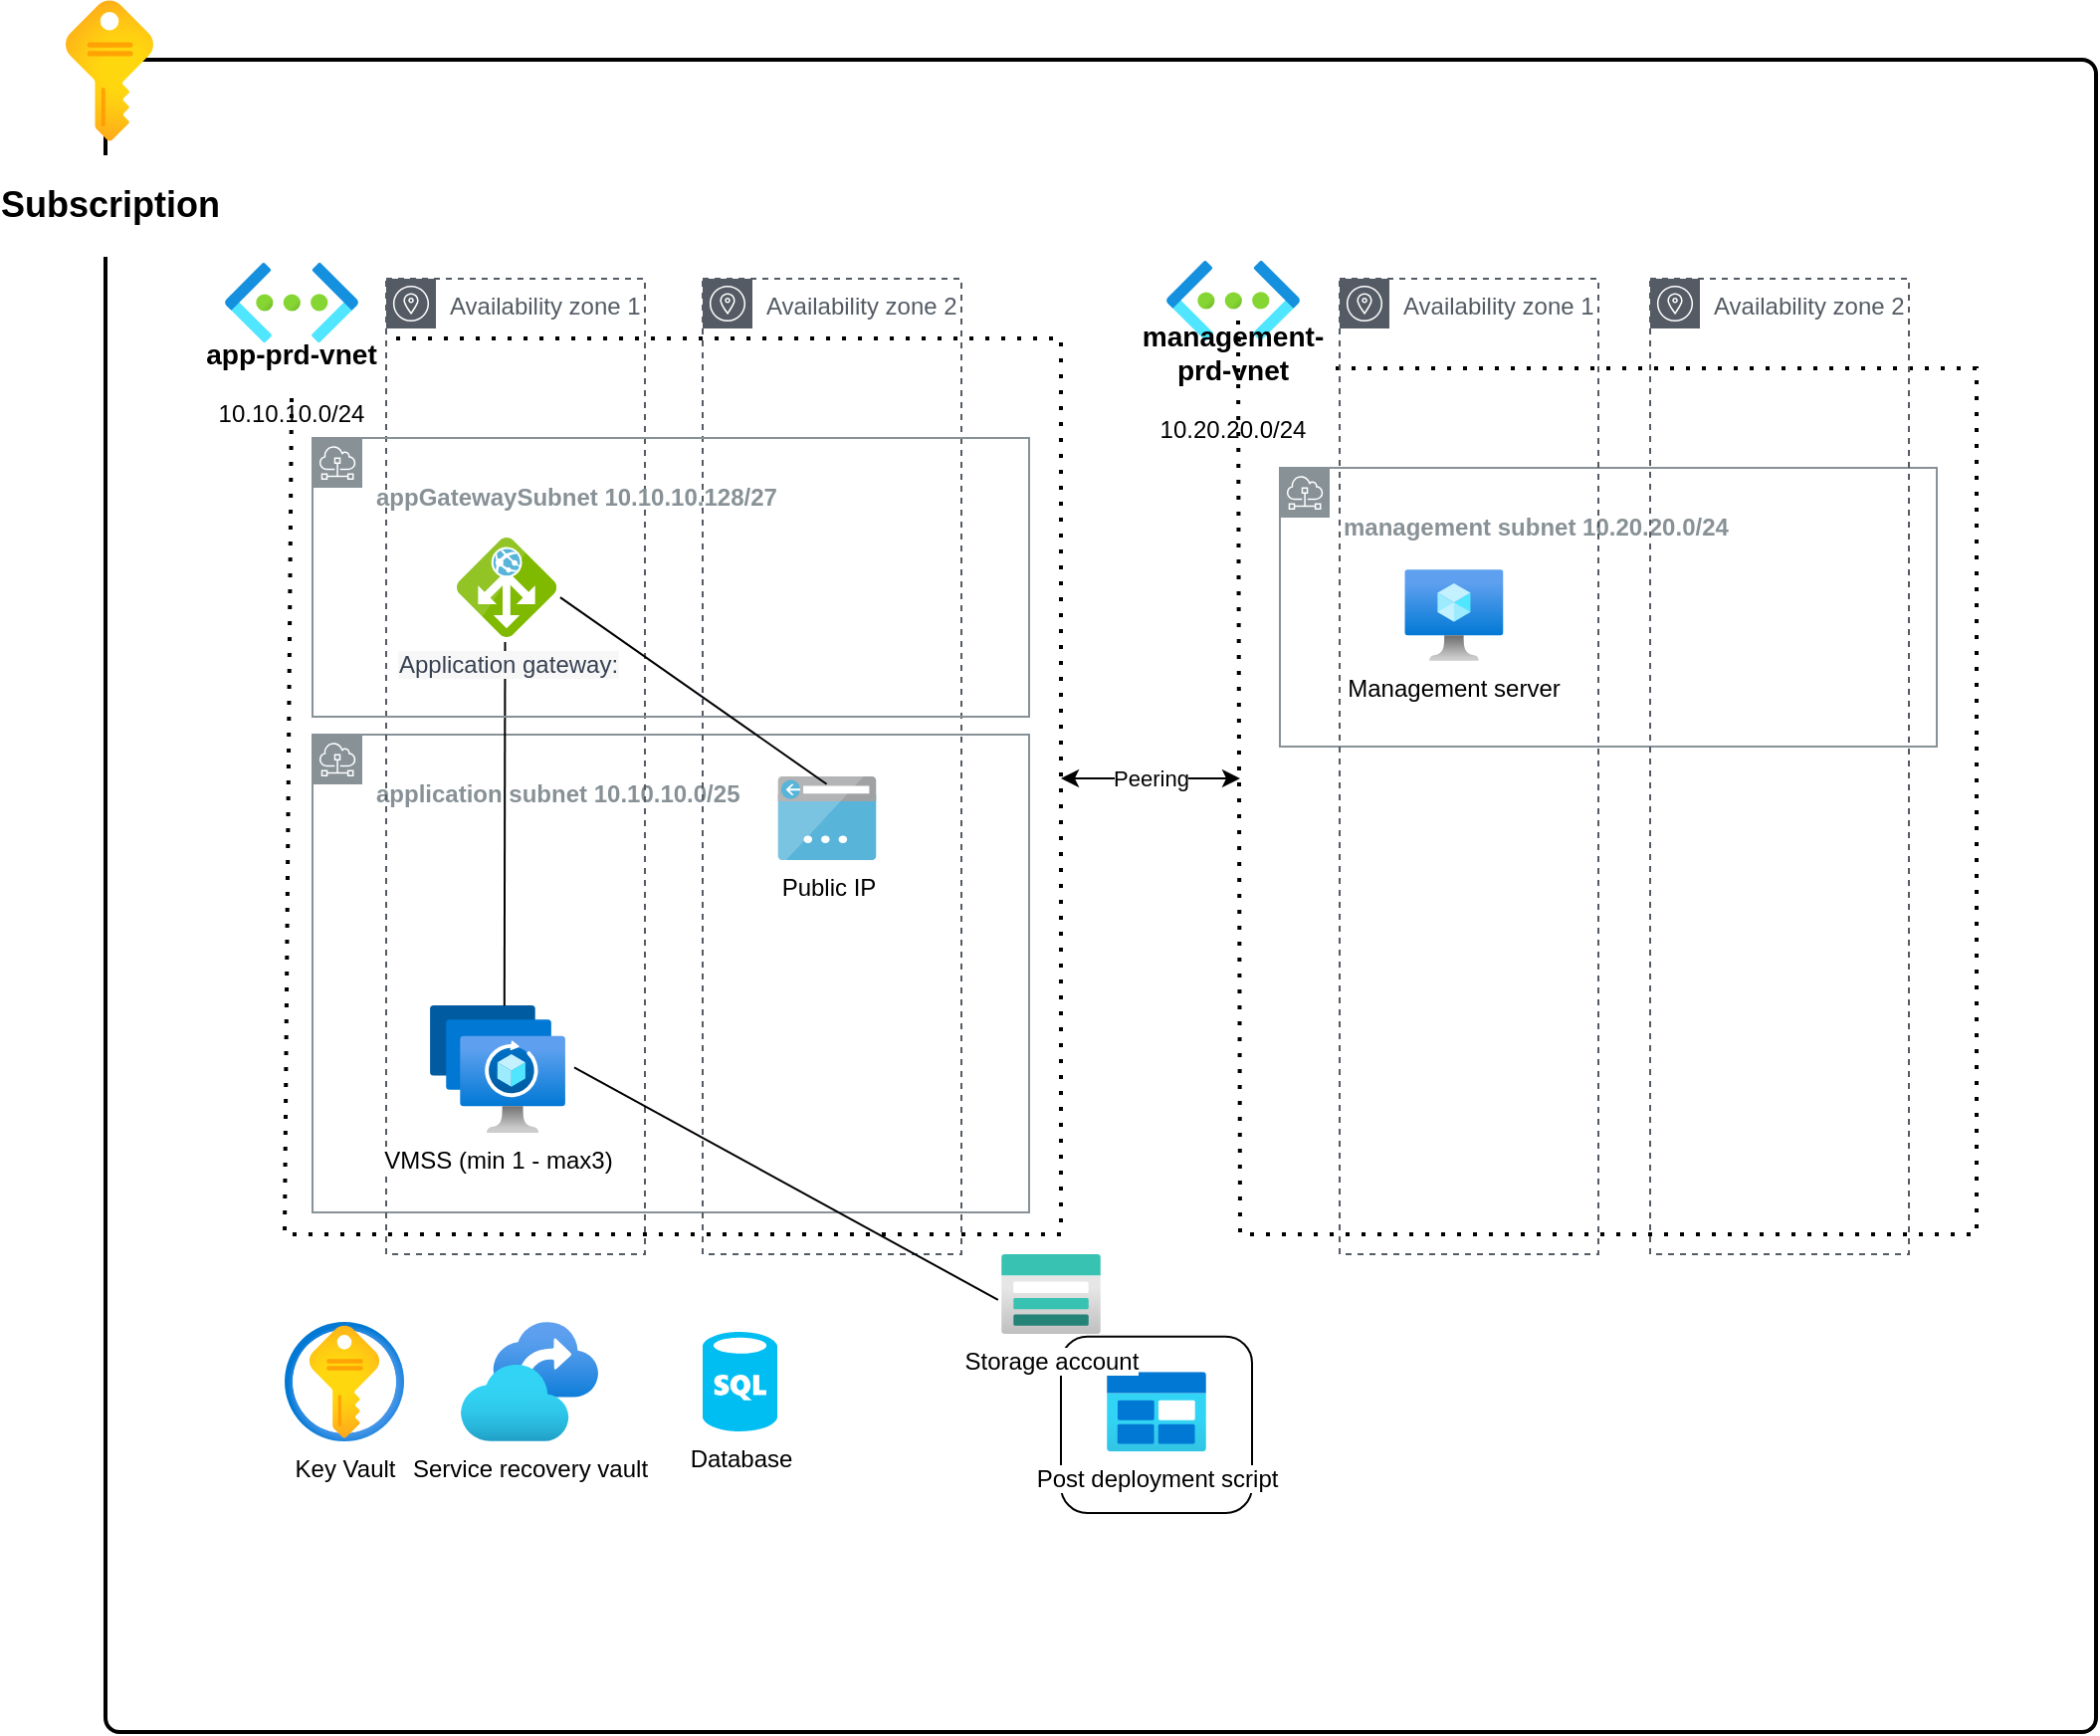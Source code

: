 <mxfile>
    <diagram name="Page-1" id="cYlu6envv1czvwRp3Ll9">
        <mxGraphModel dx="1855" dy="325" grid="1" gridSize="10" guides="1" tooltips="0" connect="1" arrows="1" fold="1" page="1" pageScale="1" pageWidth="827" pageHeight="1169" math="0" shadow="0">
            <root>
                <mxCell id="0"/>
                <mxCell id="1" parent="0"/>
                <mxCell id="RFbAg6HDRsfOQvqRXKBl-13" value="" style="rounded=1;whiteSpace=wrap;html=1;absoluteArcSize=1;arcSize=14;strokeWidth=2;" parent="1" vertex="1">
                    <mxGeometry x="-190" y="60" width="1000" height="840" as="geometry"/>
                </mxCell>
                <mxCell id="RFbAg6HDRsfOQvqRXKBl-3" value="&lt;h4&gt;application subnet 10.10.10.0/25&lt;/h4&gt;" style="sketch=0;outlineConnect=0;gradientColor=none;html=1;whiteSpace=wrap;fontSize=12;fontStyle=0;shape=mxgraph.aws4.group;grIcon=mxgraph.aws4.group_subnet;strokeColor=#879196;fillColor=none;verticalAlign=top;align=left;spacingLeft=30;fontColor=#879196;dashed=0;" parent="1" vertex="1">
                    <mxGeometry x="-86" y="399" width="360" height="240" as="geometry"/>
                </mxCell>
                <mxCell id="RFbAg6HDRsfOQvqRXKBl-2" value="" style="image;aspect=fixed;html=1;points=[];align=center;fontSize=12;image=img/lib/azure2/networking/Virtual_Networks.svg;" parent="1" vertex="1">
                    <mxGeometry x="343" y="161" width="67" height="40" as="geometry"/>
                </mxCell>
                <mxCell id="RFbAg6HDRsfOQvqRXKBl-4" value="&lt;h4&gt;management subnet 10.20.20.0/24&lt;/h4&gt;" style="sketch=0;outlineConnect=0;gradientColor=none;html=1;whiteSpace=wrap;fontSize=12;fontStyle=0;shape=mxgraph.aws4.group;grIcon=mxgraph.aws4.group_subnet;strokeColor=#879196;fillColor=none;verticalAlign=top;align=left;spacingLeft=30;fontColor=#879196;dashed=0;" parent="1" vertex="1">
                    <mxGeometry x="400" y="265" width="330" height="140" as="geometry"/>
                </mxCell>
                <mxCell id="RFbAg6HDRsfOQvqRXKBl-5" value="" style="endArrow=none;dashed=1;html=1;dashPattern=1 3;strokeWidth=2;rounded=0;entryX=0.541;entryY=1.016;entryDx=0;entryDy=0;entryPerimeter=0;" parent="1" source="RFbAg6HDRsfOQvqRXKBl-11" target="RFbAg6HDRsfOQvqRXKBl-2" edge="1">
                    <mxGeometry width="50" height="50" relative="1" as="geometry">
                        <mxPoint x="379" y="191" as="sourcePoint"/>
                        <mxPoint x="409" y="240" as="targetPoint"/>
                        <Array as="points"/>
                    </mxGeometry>
                </mxCell>
                <object label="" app-prd-vnet="" id="RFbAg6HDRsfOQvqRXKBl-6">
                    <mxCell style="image;aspect=fixed;html=1;points=[];align=center;fontSize=12;image=img/lib/azure2/networking/Virtual_Networks.svg;" parent="1" vertex="1">
                        <mxGeometry x="-130" y="162" width="67" height="40" as="geometry"/>
                    </mxCell>
                </object>
                <mxCell id="RFbAg6HDRsfOQvqRXKBl-7" value="" style="endArrow=none;dashed=1;html=1;dashPattern=1 3;strokeWidth=2;rounded=0;entryX=1;entryY=0;entryDx=0;entryDy=0;exitX=0.5;exitY=1;exitDx=0;exitDy=0;" parent="1" source="RFbAg6HDRsfOQvqRXKBl-9" target="RFbAg6HDRsfOQvqRXKBl-9" edge="1">
                    <mxGeometry width="50" height="50" relative="1" as="geometry">
                        <mxPoint x="-94" y="191" as="sourcePoint"/>
                        <mxPoint x="300" y="250" as="targetPoint"/>
                        <Array as="points">
                            <mxPoint x="-100" y="650"/>
                            <mxPoint x="290" y="650"/>
                            <mxPoint x="290" y="360"/>
                            <mxPoint x="290" y="200"/>
                        </Array>
                    </mxGeometry>
                </mxCell>
                <mxCell id="RFbAg6HDRsfOQvqRXKBl-8" value="Peering" style="endArrow=classic;startArrow=classic;html=1;rounded=0;" parent="1" edge="1">
                    <mxGeometry width="50" height="50" relative="1" as="geometry">
                        <mxPoint x="290" y="421" as="sourcePoint"/>
                        <mxPoint x="380" y="421" as="targetPoint"/>
                    </mxGeometry>
                </mxCell>
                <mxCell id="RFbAg6HDRsfOQvqRXKBl-9" value="&lt;h3&gt;app-prd-vnet&lt;/h3&gt;&lt;div&gt;10.10.10.0/24&lt;/div&gt;" style="text;strokeColor=none;align=center;fillColor=none;html=1;verticalAlign=middle;whiteSpace=wrap;rounded=0;" parent="1" vertex="1">
                    <mxGeometry x="-143" y="200" width="93" height="30" as="geometry"/>
                </mxCell>
                <mxCell id="RFbAg6HDRsfOQvqRXKBl-12" value="" style="endArrow=none;dashed=1;html=1;dashPattern=1 3;strokeWidth=2;rounded=0;entryX=1;entryY=0.5;entryDx=0;entryDy=0;" parent="1" target="RFbAg6HDRsfOQvqRXKBl-11" edge="1">
                    <mxGeometry width="50" height="50" relative="1" as="geometry">
                        <mxPoint x="379" y="191" as="sourcePoint"/>
                        <mxPoint x="379" y="191" as="targetPoint"/>
                        <Array as="points">
                            <mxPoint x="380" y="650"/>
                            <mxPoint x="750" y="650"/>
                            <mxPoint x="750" y="420"/>
                            <mxPoint x="750" y="215"/>
                        </Array>
                    </mxGeometry>
                </mxCell>
                <mxCell id="RFbAg6HDRsfOQvqRXKBl-11" value="&lt;h3&gt;management-prd-vnet&lt;/h3&gt;&lt;div&gt;10.20.20.0/24&lt;/div&gt;" style="text;strokeColor=none;align=center;fillColor=none;html=1;verticalAlign=middle;whiteSpace=wrap;rounded=0;" parent="1" vertex="1">
                    <mxGeometry x="330" y="200" width="93" height="30" as="geometry"/>
                </mxCell>
                <mxCell id="RFbAg6HDRsfOQvqRXKBl-14" value="Key Vault" style="image;aspect=fixed;html=1;points=[];align=center;fontSize=12;image=img/lib/azure2/security/Key_Vaults.svg;" parent="1" vertex="1">
                    <mxGeometry x="-100" y="694" width="60" height="60" as="geometry"/>
                </mxCell>
                <mxCell id="RFbAg6HDRsfOQvqRXKBl-16" value="&lt;h2&gt;Subscription&lt;/h2&gt;" style="image;aspect=fixed;html=1;points=[];align=center;fontSize=12;image=img/lib/azure2/general/Subscriptions.svg;" parent="1" vertex="1">
                    <mxGeometry x="-210" y="30" width="44" height="71" as="geometry"/>
                </mxCell>
                <mxCell id="RFbAg6HDRsfOQvqRXKBl-19" value="Availability zone 1" style="sketch=0;outlineConnect=0;gradientColor=none;html=1;whiteSpace=wrap;fontSize=12;fontStyle=0;shape=mxgraph.aws4.group;grIcon=mxgraph.aws4.group_availability_zone;strokeColor=#545B64;fillColor=none;verticalAlign=top;align=left;spacingLeft=30;fontColor=#545B64;dashed=1;" parent="1" vertex="1">
                    <mxGeometry x="-49" y="170" width="130" height="490" as="geometry"/>
                </mxCell>
                <mxCell id="RFbAg6HDRsfOQvqRXKBl-20" value="Availability zone 2" style="sketch=0;outlineConnect=0;gradientColor=none;html=1;whiteSpace=wrap;fontSize=12;fontStyle=0;shape=mxgraph.aws4.group;grIcon=mxgraph.aws4.group_availability_zone;strokeColor=#545B64;fillColor=none;verticalAlign=top;align=left;spacingLeft=30;fontColor=#545B64;dashed=1;" parent="1" vertex="1">
                    <mxGeometry x="110" y="170" width="130" height="490" as="geometry"/>
                </mxCell>
                <mxCell id="RFbAg6HDRsfOQvqRXKBl-21" value="Availability zone 1" style="sketch=0;outlineConnect=0;gradientColor=none;html=1;whiteSpace=wrap;fontSize=12;fontStyle=0;shape=mxgraph.aws4.group;grIcon=mxgraph.aws4.group_availability_zone;strokeColor=#545B64;fillColor=none;verticalAlign=top;align=left;spacingLeft=30;fontColor=#545B64;dashed=1;" parent="1" vertex="1">
                    <mxGeometry x="430" y="170" width="130" height="490" as="geometry"/>
                </mxCell>
                <mxCell id="RFbAg6HDRsfOQvqRXKBl-22" value="Availability zone 2" style="sketch=0;outlineConnect=0;gradientColor=none;html=1;whiteSpace=wrap;fontSize=12;fontStyle=0;shape=mxgraph.aws4.group;grIcon=mxgraph.aws4.group_availability_zone;strokeColor=#545B64;fillColor=none;verticalAlign=top;align=left;spacingLeft=30;fontColor=#545B64;dashed=1;" parent="1" vertex="1">
                    <mxGeometry x="586" y="170" width="130" height="490" as="geometry"/>
                </mxCell>
                <mxCell id="RFbAg6HDRsfOQvqRXKBl-24" value="Service recovery vault" style="image;aspect=fixed;html=1;points=[];align=center;fontSize=12;image=img/lib/azure2/migrate/Recovery_Services_Vaults.svg;" parent="1" vertex="1">
                    <mxGeometry x="-11.5" y="694" width="69" height="60" as="geometry"/>
                </mxCell>
                <mxCell id="RFbAg6HDRsfOQvqRXKBl-31" value="Management server" style="image;aspect=fixed;html=1;points=[];align=center;fontSize=12;image=img/lib/azure2/compute/Virtual_Machine.svg;" parent="1" vertex="1">
                    <mxGeometry x="462.66" y="316" width="49.6" height="46" as="geometry"/>
                </mxCell>
                <mxCell id="10" value="VMSS (min 1 - max3)" style="aspect=fixed;html=1;points=[];align=center;image;fontSize=12;image=img/lib/azure2/networking/Spot_VMSS.svg;fontFamily=Helvetica;" parent="1" vertex="1">
                    <mxGeometry x="-27" y="535" width="68" height="64" as="geometry"/>
                </mxCell>
                <mxCell id="8" value="" style="group" parent="1" vertex="1" connectable="0">
                    <mxGeometry x="260" y="660" width="126" height="130" as="geometry"/>
                </mxCell>
                <mxCell id="RFbAg6HDRsfOQvqRXKBl-28" value="" style="rounded=1;whiteSpace=wrap;html=1;" parent="8" vertex="1">
                    <mxGeometry x="30" y="41.364" width="96" height="88.636" as="geometry"/>
                </mxCell>
                <mxCell id="RFbAg6HDRsfOQvqRXKBl-25" value="Post deployment script" style="image;aspect=fixed;html=1;points=[];align=center;fontSize=12;image=img/lib/azure2/general/Blob_Block.svg;" parent="8" vertex="1">
                    <mxGeometry x="53" y="59.091" width="50" height="40" as="geometry"/>
                </mxCell>
                <mxCell id="RFbAg6HDRsfOQvqRXKBl-23" value="Storage account" style="image;aspect=fixed;html=1;points=[];align=center;fontSize=12;image=img/lib/azure2/storage/Storage_Accounts.svg;" parent="8" vertex="1">
                    <mxGeometry width="50" height="40" as="geometry"/>
                </mxCell>
                <mxCell id="6" value="" style="endArrow=none;html=1;entryX=0.485;entryY=1.049;entryDx=0;entryDy=0;entryPerimeter=0;exitX=0.55;exitY=0.003;exitDx=0;exitDy=0;exitPerimeter=0;" parent="1" source="10" target="9" edge="1">
                    <mxGeometry width="50" height="50" relative="1" as="geometry">
                        <mxPoint x="46.913" y="398" as="sourcePoint"/>
                        <mxPoint x="16" y="345" as="targetPoint"/>
                    </mxGeometry>
                </mxCell>
                <mxCell id="12" value="&lt;h4&gt;appGatewaySubnet 10.10.10.128/27&lt;/h4&gt;" style="sketch=0;outlineConnect=0;gradientColor=none;html=1;whiteSpace=wrap;fontSize=12;fontStyle=0;shape=mxgraph.aws4.group;grIcon=mxgraph.aws4.group_subnet;strokeColor=#879196;fillColor=none;verticalAlign=top;align=left;spacingLeft=30;fontColor=#879196;dashed=0;" parent="1" vertex="1">
                    <mxGeometry x="-86" y="250" width="360" height="140" as="geometry"/>
                </mxCell>
                <mxCell id="9" value="&lt;span style=&quot;color: rgb(55, 65, 81); text-align: left; background-color: rgb(247, 247, 248);&quot;&gt;&lt;font style=&quot;font-size: 12px;&quot;&gt;Application gateway:&lt;/font&gt;&lt;br&gt;&lt;/span&gt;" style="sketch=0;aspect=fixed;html=1;points=[];align=center;image;fontSize=12;image=img/lib/mscae/Application_Gateway.svg;" parent="1" vertex="1">
                    <mxGeometry x="-13.5" y="300" width="50" height="50" as="geometry"/>
                </mxCell>
                <mxCell id="11" value="Database" style="verticalLabelPosition=bottom;html=1;verticalAlign=top;align=center;strokeColor=none;fillColor=#00BEF2;shape=mxgraph.azure.sql_database;fontFamily=Helvetica;fontSize=12;" parent="1" vertex="1">
                    <mxGeometry x="110" y="699" width="37.5" height="50" as="geometry"/>
                </mxCell>
                <mxCell id="13" value="" style="endArrow=none;html=1;entryX=1.066;entryY=0.487;entryDx=0;entryDy=0;entryPerimeter=0;exitX=-0.032;exitY=0.573;exitDx=0;exitDy=0;exitPerimeter=0;" parent="1" source="RFbAg6HDRsfOQvqRXKBl-23" target="10" edge="1">
                    <mxGeometry width="50" height="50" relative="1" as="geometry">
                        <mxPoint x="20.9" y="497.192" as="sourcePoint"/>
                        <mxPoint x="20.75" y="362.45" as="targetPoint"/>
                    </mxGeometry>
                </mxCell>
                <mxCell id="14" value="Public IP" style="sketch=0;aspect=fixed;html=1;points=[];align=center;image;fontSize=12;image=img/lib/mscae/App_Service_IPAddress.svg;fontFamily=Helvetica;" parent="1" vertex="1">
                    <mxGeometry x="147.5" y="420" width="50" height="42" as="geometry"/>
                </mxCell>
                <mxCell id="15" value="" style="endArrow=none;html=1;entryX=1.039;entryY=0.601;entryDx=0;entryDy=0;entryPerimeter=0;exitX=0.496;exitY=0.092;exitDx=0;exitDy=0;exitPerimeter=0;" parent="1" source="14" target="9" edge="1">
                    <mxGeometry width="50" height="50" relative="1" as="geometry">
                        <mxPoint x="7.4" y="550.192" as="sourcePoint"/>
                        <mxPoint x="20.75" y="362.45" as="targetPoint"/>
                    </mxGeometry>
                </mxCell>
            </root>
        </mxGraphModel>
    </diagram>
</mxfile>
